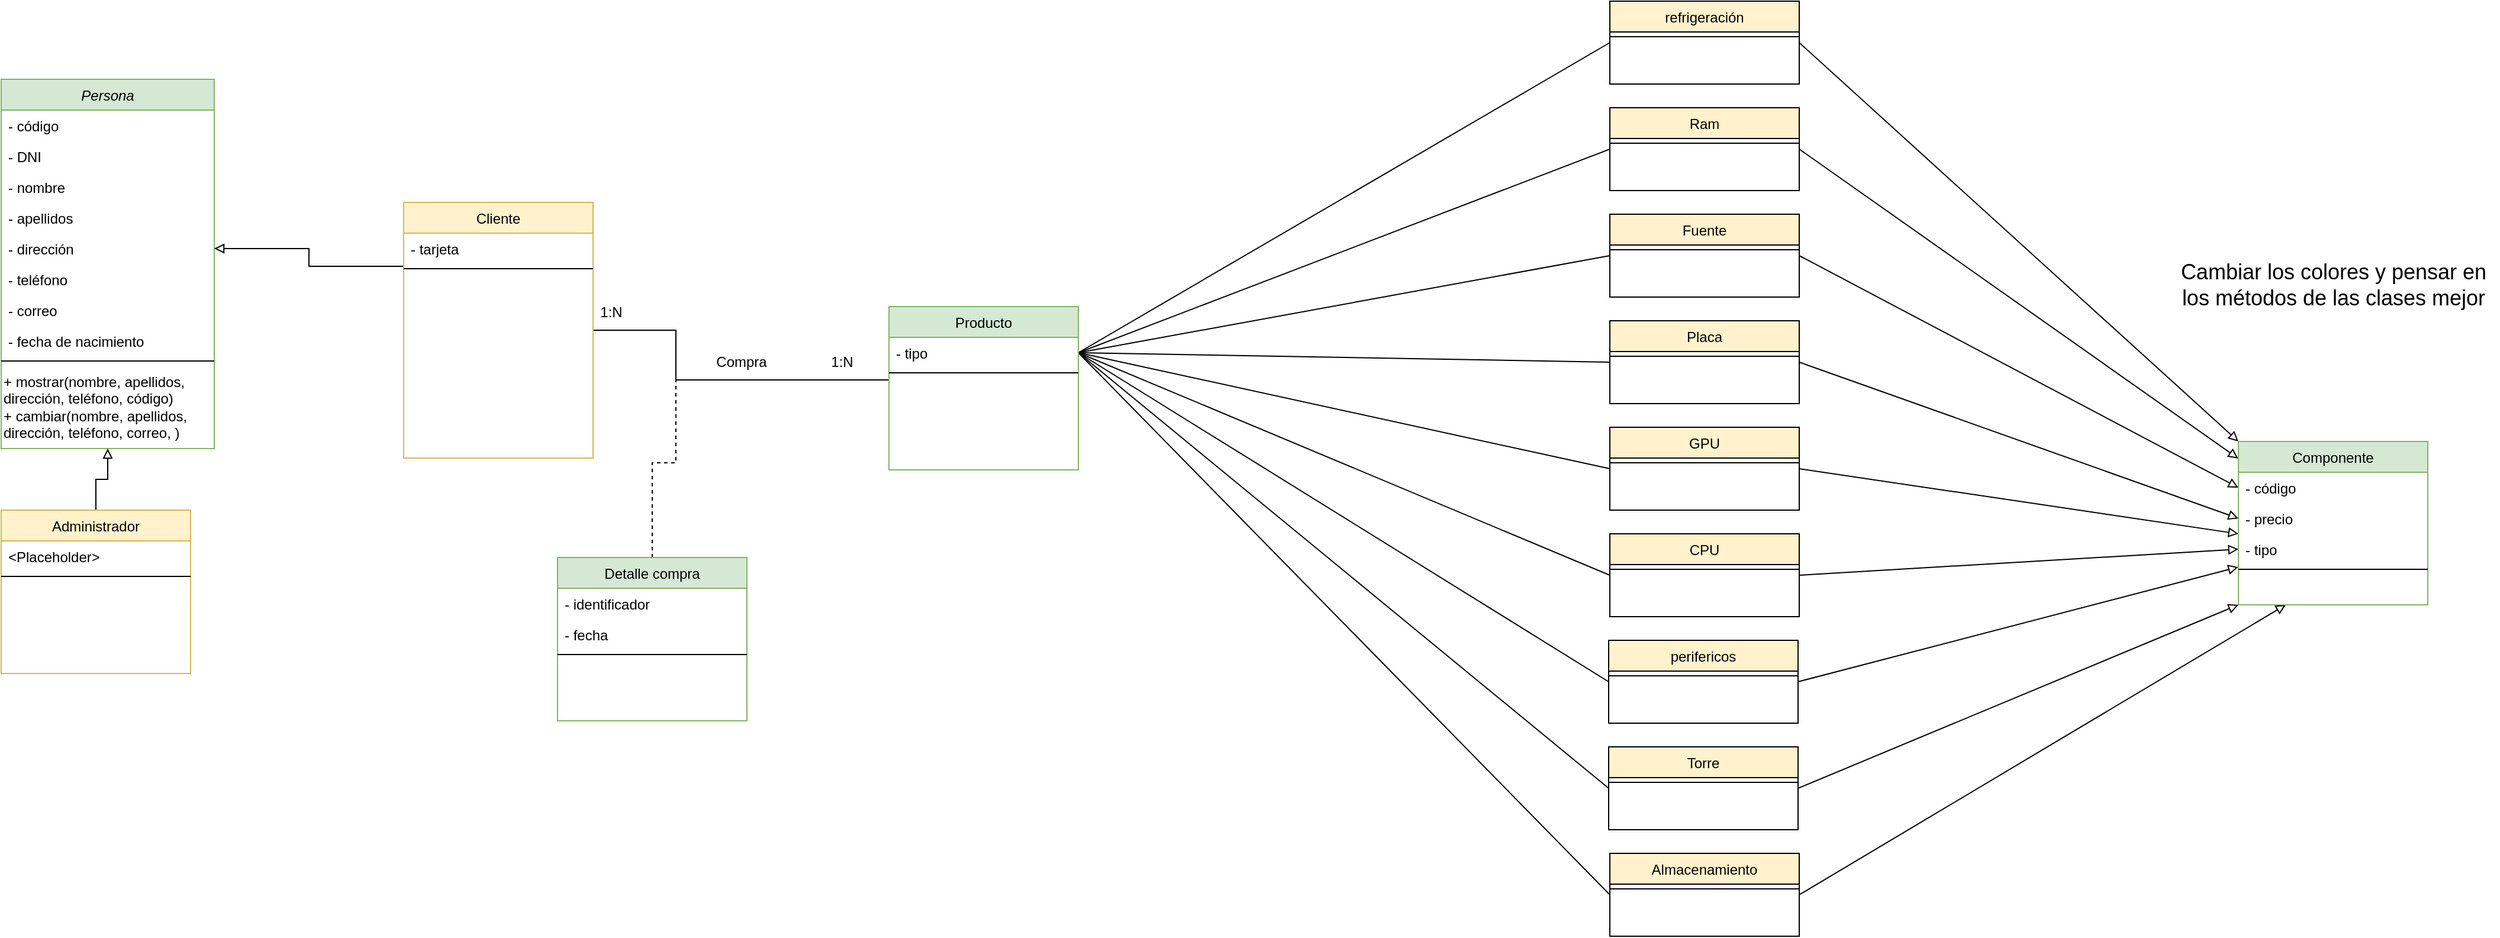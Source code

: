 <mxfile version="21.1.7" type="github">
  <diagram id="C5RBs43oDa-KdzZeNtuy" name="Page-1">
    <mxGraphModel dx="1988" dy="670" grid="1" gridSize="10" guides="1" tooltips="1" connect="1" arrows="1" fold="1" page="1" pageScale="1" pageWidth="827" pageHeight="1169" math="0" shadow="0">
      <root>
        <mxCell id="WIyWlLk6GJQsqaUBKTNV-0" />
        <mxCell id="WIyWlLk6GJQsqaUBKTNV-1" parent="WIyWlLk6GJQsqaUBKTNV-0" />
        <mxCell id="zkfFHV4jXpPFQw0GAbJ--0" value="Persona" style="swimlane;fontStyle=2;align=center;verticalAlign=top;childLayout=stackLayout;horizontal=1;startSize=26;horizontalStack=0;resizeParent=1;resizeLast=0;collapsible=1;marginBottom=0;rounded=0;shadow=0;strokeWidth=1;fillColor=#d5e8d4;strokeColor=#82b366;" parent="WIyWlLk6GJQsqaUBKTNV-1" vertex="1">
          <mxGeometry x="-390" y="96" width="180" height="312" as="geometry">
            <mxRectangle x="230" y="140" width="160" height="26" as="alternateBounds" />
          </mxGeometry>
        </mxCell>
        <mxCell id="zkfFHV4jXpPFQw0GAbJ--3" value="- código" style="text;align=left;verticalAlign=top;spacingLeft=4;spacingRight=4;overflow=hidden;rotatable=0;points=[[0,0.5],[1,0.5]];portConstraint=eastwest;rounded=0;shadow=0;html=0;" parent="zkfFHV4jXpPFQw0GAbJ--0" vertex="1">
          <mxGeometry y="26" width="180" height="26" as="geometry" />
        </mxCell>
        <mxCell id="zkfFHV4jXpPFQw0GAbJ--1" value="- DNI" style="text;align=left;verticalAlign=top;spacingLeft=4;spacingRight=4;overflow=hidden;rotatable=0;points=[[0,0.5],[1,0.5]];portConstraint=eastwest;" parent="zkfFHV4jXpPFQw0GAbJ--0" vertex="1">
          <mxGeometry y="52" width="180" height="26" as="geometry" />
        </mxCell>
        <mxCell id="4MYJ0ItXx68RaZfGaW5h-2" value="- nombre" style="text;align=left;verticalAlign=top;spacingLeft=4;spacingRight=4;overflow=hidden;rotatable=0;points=[[0,0.5],[1,0.5]];portConstraint=eastwest;rounded=0;shadow=0;html=0;" parent="zkfFHV4jXpPFQw0GAbJ--0" vertex="1">
          <mxGeometry y="78" width="180" height="26" as="geometry" />
        </mxCell>
        <mxCell id="zkfFHV4jXpPFQw0GAbJ--2" value="- apellidos" style="text;align=left;verticalAlign=top;spacingLeft=4;spacingRight=4;overflow=hidden;rotatable=0;points=[[0,0.5],[1,0.5]];portConstraint=eastwest;rounded=0;shadow=0;html=0;" parent="zkfFHV4jXpPFQw0GAbJ--0" vertex="1">
          <mxGeometry y="104" width="180" height="26" as="geometry" />
        </mxCell>
        <mxCell id="4MYJ0ItXx68RaZfGaW5h-1" value="- dirección" style="text;align=left;verticalAlign=top;spacingLeft=4;spacingRight=4;overflow=hidden;rotatable=0;points=[[0,0.5],[1,0.5]];portConstraint=eastwest;rounded=0;shadow=0;html=0;" parent="zkfFHV4jXpPFQw0GAbJ--0" vertex="1">
          <mxGeometry y="130" width="180" height="26" as="geometry" />
        </mxCell>
        <mxCell id="4MYJ0ItXx68RaZfGaW5h-0" value="- teléfono" style="text;align=left;verticalAlign=top;spacingLeft=4;spacingRight=4;overflow=hidden;rotatable=0;points=[[0,0.5],[1,0.5]];portConstraint=eastwest;rounded=0;shadow=0;html=0;" parent="zkfFHV4jXpPFQw0GAbJ--0" vertex="1">
          <mxGeometry y="156" width="180" height="26" as="geometry" />
        </mxCell>
        <mxCell id="4MYJ0ItXx68RaZfGaW5h-4" value="- correo" style="text;align=left;verticalAlign=top;spacingLeft=4;spacingRight=4;overflow=hidden;rotatable=0;points=[[0,0.5],[1,0.5]];portConstraint=eastwest;rounded=0;shadow=0;html=0;" parent="zkfFHV4jXpPFQw0GAbJ--0" vertex="1">
          <mxGeometry y="182" width="180" height="26" as="geometry" />
        </mxCell>
        <mxCell id="4MYJ0ItXx68RaZfGaW5h-3" value="- fecha de nacimiento" style="text;align=left;verticalAlign=top;spacingLeft=4;spacingRight=4;overflow=hidden;rotatable=0;points=[[0,0.5],[1,0.5]];portConstraint=eastwest;rounded=0;shadow=0;html=0;" parent="zkfFHV4jXpPFQw0GAbJ--0" vertex="1">
          <mxGeometry y="208" width="180" height="26" as="geometry" />
        </mxCell>
        <mxCell id="zkfFHV4jXpPFQw0GAbJ--4" value="" style="line;html=1;strokeWidth=1;align=left;verticalAlign=middle;spacingTop=-1;spacingLeft=3;spacingRight=3;rotatable=0;labelPosition=right;points=[];portConstraint=eastwest;" parent="zkfFHV4jXpPFQw0GAbJ--0" vertex="1">
          <mxGeometry y="234" width="180" height="8" as="geometry" />
        </mxCell>
        <mxCell id="GP4cnFo4gJphMpeITSDZ-38" value="+ mostrar(nombre, apellidos,&lt;br&gt;dirección, teléfono, código)&lt;br&gt;+ cambiar(nombre, apellidos, &lt;br&gt;dirección, teléfono, correo, )" style="text;html=1;align=left;verticalAlign=middle;resizable=0;points=[];autosize=1;strokeColor=none;fillColor=none;" vertex="1" parent="zkfFHV4jXpPFQw0GAbJ--0">
          <mxGeometry y="242" width="180" height="70" as="geometry" />
        </mxCell>
        <mxCell id="4MYJ0ItXx68RaZfGaW5h-38" style="edgeStyle=orthogonalEdgeStyle;rounded=0;orthogonalLoop=1;jettySize=auto;html=1;exitX=0.5;exitY=0;exitDx=0;exitDy=0;entryX=0.5;entryY=1;entryDx=0;entryDy=0;endArrow=block;endFill=0;" parent="WIyWlLk6GJQsqaUBKTNV-1" source="zkfFHV4jXpPFQw0GAbJ--6" target="zkfFHV4jXpPFQw0GAbJ--0" edge="1">
          <mxGeometry relative="1" as="geometry" />
        </mxCell>
        <mxCell id="zkfFHV4jXpPFQw0GAbJ--6" value="Administrador" style="swimlane;fontStyle=0;align=center;verticalAlign=top;childLayout=stackLayout;horizontal=1;startSize=26;horizontalStack=0;resizeParent=1;resizeLast=0;collapsible=1;marginBottom=0;rounded=0;shadow=0;strokeWidth=1;fillColor=#fff2cc;strokeColor=#d6b656;" parent="WIyWlLk6GJQsqaUBKTNV-1" vertex="1">
          <mxGeometry x="-390" y="460" width="160" height="138" as="geometry">
            <mxRectangle x="130" y="380" width="160" height="26" as="alternateBounds" />
          </mxGeometry>
        </mxCell>
        <mxCell id="zkfFHV4jXpPFQw0GAbJ--7" value="&lt;Placeholder&gt;" style="text;align=left;verticalAlign=top;spacingLeft=4;spacingRight=4;overflow=hidden;rotatable=0;points=[[0,0.5],[1,0.5]];portConstraint=eastwest;" parent="zkfFHV4jXpPFQw0GAbJ--6" vertex="1">
          <mxGeometry y="26" width="160" height="26" as="geometry" />
        </mxCell>
        <mxCell id="zkfFHV4jXpPFQw0GAbJ--9" value="" style="line;html=1;strokeWidth=1;align=left;verticalAlign=middle;spacingTop=-1;spacingLeft=3;spacingRight=3;rotatable=0;labelPosition=right;points=[];portConstraint=eastwest;" parent="zkfFHV4jXpPFQw0GAbJ--6" vertex="1">
          <mxGeometry y="52" width="160" height="8" as="geometry" />
        </mxCell>
        <mxCell id="4MYJ0ItXx68RaZfGaW5h-39" style="edgeStyle=orthogonalEdgeStyle;rounded=0;orthogonalLoop=1;jettySize=auto;html=1;exitX=0;exitY=0.25;exitDx=0;exitDy=0;entryX=1;entryY=0.5;entryDx=0;entryDy=0;endArrow=block;endFill=0;" parent="WIyWlLk6GJQsqaUBKTNV-1" source="zkfFHV4jXpPFQw0GAbJ--17" target="4MYJ0ItXx68RaZfGaW5h-1" edge="1">
          <mxGeometry relative="1" as="geometry" />
        </mxCell>
        <mxCell id="4MYJ0ItXx68RaZfGaW5h-40" style="edgeStyle=orthogonalEdgeStyle;rounded=0;orthogonalLoop=1;jettySize=auto;html=1;exitX=1;exitY=0.5;exitDx=0;exitDy=0;endArrow=none;endFill=0;entryX=0;entryY=0.5;entryDx=0;entryDy=0;" parent="WIyWlLk6GJQsqaUBKTNV-1" source="zkfFHV4jXpPFQw0GAbJ--17" target="4MYJ0ItXx68RaZfGaW5h-53" edge="1">
          <mxGeometry relative="1" as="geometry">
            <mxPoint x="300" y="360" as="targetPoint" />
            <Array as="points">
              <mxPoint x="180" y="308" />
              <mxPoint x="180" y="350" />
              <mxPoint x="360" y="350" />
            </Array>
          </mxGeometry>
        </mxCell>
        <mxCell id="zkfFHV4jXpPFQw0GAbJ--17" value="Cliente" style="swimlane;fontStyle=0;align=center;verticalAlign=top;childLayout=stackLayout;horizontal=1;startSize=26;horizontalStack=0;resizeParent=1;resizeLast=0;collapsible=1;marginBottom=0;rounded=0;shadow=0;strokeWidth=1;fillColor=#fff2cc;strokeColor=#d6b656;" parent="WIyWlLk6GJQsqaUBKTNV-1" vertex="1">
          <mxGeometry x="-50" y="200" width="160" height="216" as="geometry">
            <mxRectangle x="550" y="140" width="160" height="26" as="alternateBounds" />
          </mxGeometry>
        </mxCell>
        <mxCell id="zkfFHV4jXpPFQw0GAbJ--18" value="- tarjeta" style="text;align=left;verticalAlign=top;spacingLeft=4;spacingRight=4;overflow=hidden;rotatable=0;points=[[0,0.5],[1,0.5]];portConstraint=eastwest;" parent="zkfFHV4jXpPFQw0GAbJ--17" vertex="1">
          <mxGeometry y="26" width="160" height="26" as="geometry" />
        </mxCell>
        <mxCell id="zkfFHV4jXpPFQw0GAbJ--23" value="" style="line;html=1;strokeWidth=1;align=left;verticalAlign=middle;spacingTop=-1;spacingLeft=3;spacingRight=3;rotatable=0;labelPosition=right;points=[];portConstraint=eastwest;" parent="zkfFHV4jXpPFQw0GAbJ--17" vertex="1">
          <mxGeometry y="52" width="160" height="8" as="geometry" />
        </mxCell>
        <mxCell id="GP4cnFo4gJphMpeITSDZ-5" style="edgeStyle=none;rounded=0;orthogonalLoop=1;jettySize=auto;html=1;exitX=1;exitY=0.5;exitDx=0;exitDy=0;entryX=0;entryY=0.5;entryDx=0;entryDy=0;endArrow=block;endFill=0;" edge="1" parent="WIyWlLk6GJQsqaUBKTNV-1" source="4MYJ0ItXx68RaZfGaW5h-6" target="4MYJ0ItXx68RaZfGaW5h-31">
          <mxGeometry relative="1" as="geometry" />
        </mxCell>
        <mxCell id="GP4cnFo4gJphMpeITSDZ-14" style="edgeStyle=none;rounded=0;orthogonalLoop=1;jettySize=auto;html=1;exitX=0;exitY=0.5;exitDx=0;exitDy=0;entryX=1;entryY=0.5;entryDx=0;entryDy=0;endArrow=none;endFill=0;" edge="1" parent="WIyWlLk6GJQsqaUBKTNV-1" source="4MYJ0ItXx68RaZfGaW5h-6" target="4MYJ0ItXx68RaZfGaW5h-53">
          <mxGeometry relative="1" as="geometry">
            <mxPoint x="560" y="390" as="targetPoint" />
          </mxGeometry>
        </mxCell>
        <mxCell id="4MYJ0ItXx68RaZfGaW5h-6" value="Placa" style="swimlane;fontStyle=0;align=center;verticalAlign=top;childLayout=stackLayout;horizontal=1;startSize=26;horizontalStack=0;resizeParent=1;resizeLast=0;collapsible=1;marginBottom=0;rounded=0;shadow=0;strokeWidth=1;fillColor=#fff2cc;strokeColor=#000000;" parent="WIyWlLk6GJQsqaUBKTNV-1" vertex="1">
          <mxGeometry x="969" y="300" width="160" height="70" as="geometry">
            <mxRectangle x="130" y="380" width="160" height="26" as="alternateBounds" />
          </mxGeometry>
        </mxCell>
        <mxCell id="4MYJ0ItXx68RaZfGaW5h-8" value="" style="line;html=1;strokeWidth=1;align=left;verticalAlign=middle;spacingTop=-1;spacingLeft=3;spacingRight=3;rotatable=0;labelPosition=right;points=[];portConstraint=eastwest;fillColor=#fff2cc;strokeColor=#000000;" parent="4MYJ0ItXx68RaZfGaW5h-6" vertex="1">
          <mxGeometry y="26" width="160" height="8" as="geometry" />
        </mxCell>
        <mxCell id="GP4cnFo4gJphMpeITSDZ-6" style="edgeStyle=none;rounded=0;orthogonalLoop=1;jettySize=auto;html=1;exitX=1;exitY=0.5;exitDx=0;exitDy=0;entryX=0;entryY=0;entryDx=0;entryDy=0;entryPerimeter=0;endArrow=block;endFill=0;" edge="1" parent="WIyWlLk6GJQsqaUBKTNV-1" source="4MYJ0ItXx68RaZfGaW5h-9" target="4MYJ0ItXx68RaZfGaW5h-28">
          <mxGeometry relative="1" as="geometry" />
        </mxCell>
        <mxCell id="GP4cnFo4gJphMpeITSDZ-15" style="edgeStyle=none;rounded=0;orthogonalLoop=1;jettySize=auto;html=1;exitX=0;exitY=0.5;exitDx=0;exitDy=0;entryX=1;entryY=0.5;entryDx=0;entryDy=0;endArrow=none;endFill=0;" edge="1" parent="WIyWlLk6GJQsqaUBKTNV-1" source="4MYJ0ItXx68RaZfGaW5h-9" target="4MYJ0ItXx68RaZfGaW5h-53">
          <mxGeometry relative="1" as="geometry" />
        </mxCell>
        <mxCell id="4MYJ0ItXx68RaZfGaW5h-9" value="GPU" style="swimlane;fontStyle=0;align=center;verticalAlign=top;childLayout=stackLayout;horizontal=1;startSize=26;horizontalStack=0;resizeParent=1;resizeLast=0;collapsible=1;marginBottom=0;rounded=0;shadow=0;strokeWidth=1;fillColor=#fff2cc;strokeColor=#000000;" parent="WIyWlLk6GJQsqaUBKTNV-1" vertex="1">
          <mxGeometry x="969" y="390" width="160" height="70" as="geometry">
            <mxRectangle x="130" y="380" width="160" height="26" as="alternateBounds" />
          </mxGeometry>
        </mxCell>
        <mxCell id="4MYJ0ItXx68RaZfGaW5h-11" value="" style="line;html=1;strokeWidth=1;align=left;verticalAlign=middle;spacingTop=-1;spacingLeft=3;spacingRight=3;rotatable=0;labelPosition=right;points=[];portConstraint=eastwest;fillColor=#fff2cc;strokeColor=#000000;" parent="4MYJ0ItXx68RaZfGaW5h-9" vertex="1">
          <mxGeometry y="26" width="160" height="8" as="geometry" />
        </mxCell>
        <mxCell id="GP4cnFo4gJphMpeITSDZ-4" style="edgeStyle=none;rounded=0;orthogonalLoop=1;jettySize=auto;html=1;exitX=1;exitY=0.5;exitDx=0;exitDy=0;entryX=0;entryY=0.5;entryDx=0;entryDy=0;endArrow=block;endFill=0;" edge="1" parent="WIyWlLk6GJQsqaUBKTNV-1" source="4MYJ0ItXx68RaZfGaW5h-12" target="4MYJ0ItXx68RaZfGaW5h-30">
          <mxGeometry relative="1" as="geometry" />
        </mxCell>
        <mxCell id="GP4cnFo4gJphMpeITSDZ-13" style="edgeStyle=none;rounded=0;orthogonalLoop=1;jettySize=auto;html=1;exitX=0;exitY=0.5;exitDx=0;exitDy=0;entryX=1;entryY=0.5;entryDx=0;entryDy=0;endArrow=none;endFill=0;" edge="1" parent="WIyWlLk6GJQsqaUBKTNV-1" source="4MYJ0ItXx68RaZfGaW5h-12" target="4MYJ0ItXx68RaZfGaW5h-53">
          <mxGeometry relative="1" as="geometry">
            <mxPoint x="570" y="390" as="targetPoint" />
          </mxGeometry>
        </mxCell>
        <mxCell id="4MYJ0ItXx68RaZfGaW5h-12" value="Fuente" style="swimlane;fontStyle=0;align=center;verticalAlign=top;childLayout=stackLayout;horizontal=1;startSize=26;horizontalStack=0;resizeParent=1;resizeLast=0;collapsible=1;marginBottom=0;rounded=0;shadow=0;strokeWidth=1;fillColor=#fff2cc;strokeColor=#000000;" parent="WIyWlLk6GJQsqaUBKTNV-1" vertex="1">
          <mxGeometry x="969" y="210" width="160" height="70" as="geometry">
            <mxRectangle x="130" y="380" width="160" height="26" as="alternateBounds" />
          </mxGeometry>
        </mxCell>
        <mxCell id="4MYJ0ItXx68RaZfGaW5h-14" value="" style="line;html=1;strokeWidth=1;align=left;verticalAlign=middle;spacingTop=-1;spacingLeft=3;spacingRight=3;rotatable=0;labelPosition=right;points=[];portConstraint=eastwest;fillColor=#fff2cc;strokeColor=#000000;" parent="4MYJ0ItXx68RaZfGaW5h-12" vertex="1">
          <mxGeometry y="26" width="160" height="8" as="geometry" />
        </mxCell>
        <mxCell id="GP4cnFo4gJphMpeITSDZ-3" style="edgeStyle=none;rounded=0;orthogonalLoop=1;jettySize=auto;html=1;exitX=1;exitY=0.5;exitDx=0;exitDy=0;entryX=-0.001;entryY=0.104;entryDx=0;entryDy=0;entryPerimeter=0;endArrow=block;endFill=0;" edge="1" parent="WIyWlLk6GJQsqaUBKTNV-1" source="4MYJ0ItXx68RaZfGaW5h-15" target="4MYJ0ItXx68RaZfGaW5h-27">
          <mxGeometry relative="1" as="geometry" />
        </mxCell>
        <mxCell id="GP4cnFo4gJphMpeITSDZ-12" style="edgeStyle=none;rounded=0;orthogonalLoop=1;jettySize=auto;html=1;exitX=0;exitY=0.5;exitDx=0;exitDy=0;entryX=1;entryY=0.5;entryDx=0;entryDy=0;endArrow=none;endFill=0;" edge="1" parent="WIyWlLk6GJQsqaUBKTNV-1" source="4MYJ0ItXx68RaZfGaW5h-15" target="4MYJ0ItXx68RaZfGaW5h-53">
          <mxGeometry relative="1" as="geometry">
            <mxPoint x="640" y="400" as="targetPoint" />
          </mxGeometry>
        </mxCell>
        <mxCell id="4MYJ0ItXx68RaZfGaW5h-15" value="Ram" style="swimlane;fontStyle=0;align=center;verticalAlign=top;childLayout=stackLayout;horizontal=1;startSize=26;horizontalStack=0;resizeParent=1;resizeLast=0;collapsible=1;marginBottom=0;rounded=0;shadow=0;strokeWidth=1;fillColor=#fff2cc;strokeColor=#000000;" parent="WIyWlLk6GJQsqaUBKTNV-1" vertex="1">
          <mxGeometry x="969" y="120" width="160" height="70" as="geometry">
            <mxRectangle x="130" y="380" width="160" height="26" as="alternateBounds" />
          </mxGeometry>
        </mxCell>
        <mxCell id="4MYJ0ItXx68RaZfGaW5h-17" value="" style="line;html=1;strokeWidth=1;align=left;verticalAlign=middle;spacingTop=-1;spacingLeft=3;spacingRight=3;rotatable=0;labelPosition=right;points=[];portConstraint=eastwest;fillColor=#fff2cc;strokeColor=#000000;" parent="4MYJ0ItXx68RaZfGaW5h-15" vertex="1">
          <mxGeometry y="26" width="160" height="8" as="geometry" />
        </mxCell>
        <mxCell id="GP4cnFo4gJphMpeITSDZ-7" style="edgeStyle=none;rounded=0;orthogonalLoop=1;jettySize=auto;html=1;exitX=1;exitY=0.5;exitDx=0;exitDy=0;entryX=0;entryY=0.5;entryDx=0;entryDy=0;endArrow=block;endFill=0;" edge="1" parent="WIyWlLk6GJQsqaUBKTNV-1" source="4MYJ0ItXx68RaZfGaW5h-18" target="4MYJ0ItXx68RaZfGaW5h-28">
          <mxGeometry relative="1" as="geometry" />
        </mxCell>
        <mxCell id="GP4cnFo4gJphMpeITSDZ-16" style="edgeStyle=none;rounded=0;orthogonalLoop=1;jettySize=auto;html=1;exitX=0;exitY=0.5;exitDx=0;exitDy=0;entryX=1;entryY=0.5;entryDx=0;entryDy=0;endArrow=none;endFill=0;" edge="1" parent="WIyWlLk6GJQsqaUBKTNV-1" source="4MYJ0ItXx68RaZfGaW5h-18" target="4MYJ0ItXx68RaZfGaW5h-53">
          <mxGeometry relative="1" as="geometry">
            <mxPoint x="620" y="510" as="targetPoint" />
          </mxGeometry>
        </mxCell>
        <mxCell id="4MYJ0ItXx68RaZfGaW5h-18" value="CPU" style="swimlane;fontStyle=0;align=center;verticalAlign=top;childLayout=stackLayout;horizontal=1;startSize=26;horizontalStack=0;resizeParent=1;resizeLast=0;collapsible=1;marginBottom=0;rounded=0;shadow=0;strokeWidth=1;fillColor=#fff2cc;strokeColor=#000000;" parent="WIyWlLk6GJQsqaUBKTNV-1" vertex="1">
          <mxGeometry x="969" y="480" width="160" height="70" as="geometry">
            <mxRectangle x="130" y="380" width="160" height="26" as="alternateBounds" />
          </mxGeometry>
        </mxCell>
        <mxCell id="4MYJ0ItXx68RaZfGaW5h-20" value="" style="line;html=1;strokeWidth=1;align=left;verticalAlign=middle;spacingTop=-1;spacingLeft=3;spacingRight=3;rotatable=0;labelPosition=right;points=[];portConstraint=eastwest;fillColor=#fff2cc;strokeColor=#000000;" parent="4MYJ0ItXx68RaZfGaW5h-18" vertex="1">
          <mxGeometry y="26" width="160" height="8" as="geometry" />
        </mxCell>
        <mxCell id="GP4cnFo4gJphMpeITSDZ-1" style="rounded=0;orthogonalLoop=1;jettySize=auto;html=1;exitX=1;exitY=0.5;exitDx=0;exitDy=0;entryX=0;entryY=0;entryDx=0;entryDy=0;endArrow=block;endFill=0;" edge="1" parent="WIyWlLk6GJQsqaUBKTNV-1" source="4MYJ0ItXx68RaZfGaW5h-21" target="4MYJ0ItXx68RaZfGaW5h-27">
          <mxGeometry relative="1" as="geometry" />
        </mxCell>
        <mxCell id="GP4cnFo4gJphMpeITSDZ-11" style="edgeStyle=none;rounded=0;orthogonalLoop=1;jettySize=auto;html=1;exitX=0;exitY=0.5;exitDx=0;exitDy=0;entryX=1;entryY=0.5;entryDx=0;entryDy=0;endArrow=none;endFill=0;" edge="1" parent="WIyWlLk6GJQsqaUBKTNV-1" source="4MYJ0ItXx68RaZfGaW5h-21" target="4MYJ0ItXx68RaZfGaW5h-53">
          <mxGeometry relative="1" as="geometry" />
        </mxCell>
        <mxCell id="4MYJ0ItXx68RaZfGaW5h-21" value="refrigeración" style="swimlane;fontStyle=0;align=center;verticalAlign=top;childLayout=stackLayout;horizontal=1;startSize=26;horizontalStack=0;resizeParent=1;resizeLast=0;collapsible=1;marginBottom=0;rounded=0;shadow=0;strokeWidth=1;fillColor=#fff2cc;strokeColor=#000000;" parent="WIyWlLk6GJQsqaUBKTNV-1" vertex="1">
          <mxGeometry x="969" y="30" width="160" height="70" as="geometry">
            <mxRectangle x="130" y="380" width="160" height="26" as="alternateBounds" />
          </mxGeometry>
        </mxCell>
        <mxCell id="4MYJ0ItXx68RaZfGaW5h-23" value="" style="line;html=1;strokeWidth=1;align=left;verticalAlign=middle;spacingTop=-1;spacingLeft=3;spacingRight=3;rotatable=0;labelPosition=right;points=[];portConstraint=eastwest;fillColor=#fff2cc;strokeColor=#000000;" parent="4MYJ0ItXx68RaZfGaW5h-21" vertex="1">
          <mxGeometry y="26" width="160" height="8" as="geometry" />
        </mxCell>
        <mxCell id="GP4cnFo4gJphMpeITSDZ-10" style="edgeStyle=none;rounded=0;orthogonalLoop=1;jettySize=auto;html=1;exitX=1;exitY=0.5;exitDx=0;exitDy=0;entryX=0.25;entryY=1;entryDx=0;entryDy=0;endArrow=block;endFill=0;" edge="1" parent="WIyWlLk6GJQsqaUBKTNV-1" source="4MYJ0ItXx68RaZfGaW5h-24" target="4MYJ0ItXx68RaZfGaW5h-27">
          <mxGeometry relative="1" as="geometry" />
        </mxCell>
        <mxCell id="GP4cnFo4gJphMpeITSDZ-19" style="edgeStyle=none;rounded=0;orthogonalLoop=1;jettySize=auto;html=1;exitX=0;exitY=0.5;exitDx=0;exitDy=0;entryX=1;entryY=0.5;entryDx=0;entryDy=0;endArrow=none;endFill=0;" edge="1" parent="WIyWlLk6GJQsqaUBKTNV-1" source="4MYJ0ItXx68RaZfGaW5h-24" target="4MYJ0ItXx68RaZfGaW5h-53">
          <mxGeometry relative="1" as="geometry" />
        </mxCell>
        <mxCell id="4MYJ0ItXx68RaZfGaW5h-24" value="Almacenamiento" style="swimlane;fontStyle=0;align=center;verticalAlign=top;childLayout=stackLayout;horizontal=1;startSize=26;horizontalStack=0;resizeParent=1;resizeLast=0;collapsible=1;marginBottom=0;rounded=0;shadow=0;strokeWidth=1;fillColor=#fff2cc;strokeColor=#000000;" parent="WIyWlLk6GJQsqaUBKTNV-1" vertex="1">
          <mxGeometry x="969" y="750" width="160" height="70" as="geometry">
            <mxRectangle x="130" y="380" width="160" height="26" as="alternateBounds" />
          </mxGeometry>
        </mxCell>
        <mxCell id="4MYJ0ItXx68RaZfGaW5h-26" value="" style="line;html=1;strokeWidth=1;align=left;verticalAlign=middle;spacingTop=-1;spacingLeft=3;spacingRight=3;rotatable=0;labelPosition=right;points=[];portConstraint=eastwest;fillColor=#fff2cc;strokeColor=#000000;" parent="4MYJ0ItXx68RaZfGaW5h-24" vertex="1">
          <mxGeometry y="26" width="160" height="8" as="geometry" />
        </mxCell>
        <mxCell id="4MYJ0ItXx68RaZfGaW5h-27" value="Componente" style="swimlane;fontStyle=0;align=center;verticalAlign=top;childLayout=stackLayout;horizontal=1;startSize=26;horizontalStack=0;resizeParent=1;resizeLast=0;collapsible=1;marginBottom=0;rounded=0;shadow=0;strokeWidth=1;fillColor=#d5e8d4;strokeColor=#82b366;" parent="WIyWlLk6GJQsqaUBKTNV-1" vertex="1">
          <mxGeometry x="1500" y="402" width="160" height="138" as="geometry">
            <mxRectangle x="130" y="380" width="160" height="26" as="alternateBounds" />
          </mxGeometry>
        </mxCell>
        <mxCell id="4MYJ0ItXx68RaZfGaW5h-30" value="- código" style="text;align=left;verticalAlign=top;spacingLeft=4;spacingRight=4;overflow=hidden;rotatable=0;points=[[0,0.5],[1,0.5]];portConstraint=eastwest;" parent="4MYJ0ItXx68RaZfGaW5h-27" vertex="1">
          <mxGeometry y="26" width="160" height="26" as="geometry" />
        </mxCell>
        <mxCell id="4MYJ0ItXx68RaZfGaW5h-31" value="- precio" style="text;align=left;verticalAlign=top;spacingLeft=4;spacingRight=4;overflow=hidden;rotatable=0;points=[[0,0.5],[1,0.5]];portConstraint=eastwest;" parent="4MYJ0ItXx68RaZfGaW5h-27" vertex="1">
          <mxGeometry y="52" width="160" height="26" as="geometry" />
        </mxCell>
        <mxCell id="4MYJ0ItXx68RaZfGaW5h-28" value="- tipo" style="text;align=left;verticalAlign=top;spacingLeft=4;spacingRight=4;overflow=hidden;rotatable=0;points=[[0,0.5],[1,0.5]];portConstraint=eastwest;" parent="4MYJ0ItXx68RaZfGaW5h-27" vertex="1">
          <mxGeometry y="78" width="160" height="26" as="geometry" />
        </mxCell>
        <mxCell id="4MYJ0ItXx68RaZfGaW5h-29" value="" style="line;html=1;strokeWidth=1;align=left;verticalAlign=middle;spacingTop=-1;spacingLeft=3;spacingRight=3;rotatable=0;labelPosition=right;points=[];portConstraint=eastwest;" parent="4MYJ0ItXx68RaZfGaW5h-27" vertex="1">
          <mxGeometry y="104" width="160" height="8" as="geometry" />
        </mxCell>
        <mxCell id="GP4cnFo4gJphMpeITSDZ-8" style="edgeStyle=none;rounded=0;orthogonalLoop=1;jettySize=auto;html=1;exitX=1;exitY=0.5;exitDx=0;exitDy=0;entryX=-0.001;entryY=1.081;entryDx=0;entryDy=0;entryPerimeter=0;endArrow=block;endFill=0;" edge="1" parent="WIyWlLk6GJQsqaUBKTNV-1" source="4MYJ0ItXx68RaZfGaW5h-32" target="4MYJ0ItXx68RaZfGaW5h-28">
          <mxGeometry relative="1" as="geometry" />
        </mxCell>
        <mxCell id="GP4cnFo4gJphMpeITSDZ-17" style="edgeStyle=none;rounded=0;orthogonalLoop=1;jettySize=auto;html=1;exitX=0;exitY=0.5;exitDx=0;exitDy=0;entryX=1;entryY=0.5;entryDx=0;entryDy=0;endArrow=none;endFill=0;" edge="1" parent="WIyWlLk6GJQsqaUBKTNV-1" source="4MYJ0ItXx68RaZfGaW5h-32" target="4MYJ0ItXx68RaZfGaW5h-53">
          <mxGeometry relative="1" as="geometry" />
        </mxCell>
        <mxCell id="4MYJ0ItXx68RaZfGaW5h-32" value="perifericos" style="swimlane;fontStyle=0;align=center;verticalAlign=top;childLayout=stackLayout;horizontal=1;startSize=26;horizontalStack=0;resizeParent=1;resizeLast=0;collapsible=1;marginBottom=0;rounded=0;shadow=0;strokeWidth=1;fillColor=#fff2cc;strokeColor=#000000;" parent="WIyWlLk6GJQsqaUBKTNV-1" vertex="1">
          <mxGeometry x="968" y="570" width="160" height="70" as="geometry">
            <mxRectangle x="130" y="380" width="160" height="26" as="alternateBounds" />
          </mxGeometry>
        </mxCell>
        <mxCell id="4MYJ0ItXx68RaZfGaW5h-34" value="" style="line;html=1;strokeWidth=1;align=left;verticalAlign=middle;spacingTop=-1;spacingLeft=3;spacingRight=3;rotatable=0;labelPosition=right;points=[];portConstraint=eastwest;fillColor=#fff2cc;strokeColor=#000000;" parent="4MYJ0ItXx68RaZfGaW5h-32" vertex="1">
          <mxGeometry y="26" width="160" height="8" as="geometry" />
        </mxCell>
        <mxCell id="GP4cnFo4gJphMpeITSDZ-9" style="edgeStyle=none;rounded=0;orthogonalLoop=1;jettySize=auto;html=1;exitX=1;exitY=0.5;exitDx=0;exitDy=0;entryX=0;entryY=1;entryDx=0;entryDy=0;endArrow=block;endFill=0;" edge="1" parent="WIyWlLk6GJQsqaUBKTNV-1" source="4MYJ0ItXx68RaZfGaW5h-35" target="4MYJ0ItXx68RaZfGaW5h-27">
          <mxGeometry relative="1" as="geometry" />
        </mxCell>
        <mxCell id="GP4cnFo4gJphMpeITSDZ-18" style="edgeStyle=none;rounded=0;orthogonalLoop=1;jettySize=auto;html=1;exitX=0;exitY=0.5;exitDx=0;exitDy=0;entryX=1;entryY=0.5;entryDx=0;entryDy=0;endArrow=none;endFill=0;" edge="1" parent="WIyWlLk6GJQsqaUBKTNV-1" source="4MYJ0ItXx68RaZfGaW5h-35" target="4MYJ0ItXx68RaZfGaW5h-53">
          <mxGeometry relative="1" as="geometry" />
        </mxCell>
        <mxCell id="4MYJ0ItXx68RaZfGaW5h-35" value="Torre" style="swimlane;fontStyle=0;align=center;verticalAlign=top;childLayout=stackLayout;horizontal=1;startSize=26;horizontalStack=0;resizeParent=1;resizeLast=0;collapsible=1;marginBottom=0;rounded=0;shadow=0;strokeWidth=1;fillColor=#fff2cc;strokeColor=#000000;" parent="WIyWlLk6GJQsqaUBKTNV-1" vertex="1">
          <mxGeometry x="968" y="660" width="160" height="70" as="geometry">
            <mxRectangle x="130" y="380" width="160" height="26" as="alternateBounds" />
          </mxGeometry>
        </mxCell>
        <mxCell id="4MYJ0ItXx68RaZfGaW5h-37" value="" style="line;html=1;strokeWidth=1;align=left;verticalAlign=middle;spacingTop=-1;spacingLeft=3;spacingRight=3;rotatable=0;labelPosition=right;points=[];portConstraint=eastwest;fillColor=#fff2cc;strokeColor=#000000;" parent="4MYJ0ItXx68RaZfGaW5h-35" vertex="1">
          <mxGeometry y="26" width="160" height="8" as="geometry" />
        </mxCell>
        <mxCell id="4MYJ0ItXx68RaZfGaW5h-41" value="Compra" style="text;html=1;align=center;verticalAlign=middle;resizable=0;points=[];autosize=1;strokeColor=none;fillColor=none;" parent="WIyWlLk6GJQsqaUBKTNV-1" vertex="1">
          <mxGeometry x="200" y="320" width="70" height="30" as="geometry" />
        </mxCell>
        <mxCell id="4MYJ0ItXx68RaZfGaW5h-42" value="1:N" style="text;html=1;align=center;verticalAlign=middle;resizable=0;points=[];autosize=1;strokeColor=none;fillColor=none;" parent="WIyWlLk6GJQsqaUBKTNV-1" vertex="1">
          <mxGeometry x="300" y="320" width="40" height="30" as="geometry" />
        </mxCell>
        <mxCell id="4MYJ0ItXx68RaZfGaW5h-43" value="1:N" style="text;html=1;align=center;verticalAlign=middle;resizable=0;points=[];autosize=1;strokeColor=none;fillColor=none;" parent="WIyWlLk6GJQsqaUBKTNV-1" vertex="1">
          <mxGeometry x="105" y="278" width="40" height="30" as="geometry" />
        </mxCell>
        <mxCell id="4MYJ0ItXx68RaZfGaW5h-49" style="edgeStyle=orthogonalEdgeStyle;rounded=0;orthogonalLoop=1;jettySize=auto;html=1;exitX=0.5;exitY=0;exitDx=0;exitDy=0;dashed=1;endArrow=none;endFill=0;" parent="WIyWlLk6GJQsqaUBKTNV-1" source="4MYJ0ItXx68RaZfGaW5h-44" edge="1">
          <mxGeometry relative="1" as="geometry">
            <mxPoint x="180" y="340" as="targetPoint" />
            <Array as="points">
              <mxPoint x="160" y="420" />
              <mxPoint x="180" y="420" />
            </Array>
          </mxGeometry>
        </mxCell>
        <mxCell id="4MYJ0ItXx68RaZfGaW5h-44" value="Detalle compra" style="swimlane;fontStyle=0;align=center;verticalAlign=top;childLayout=stackLayout;horizontal=1;startSize=26;horizontalStack=0;resizeParent=1;resizeLast=0;collapsible=1;marginBottom=0;rounded=0;shadow=0;strokeWidth=1;fillColor=#d5e8d4;strokeColor=#82b366;" parent="WIyWlLk6GJQsqaUBKTNV-1" vertex="1">
          <mxGeometry x="80" y="500" width="160" height="138" as="geometry">
            <mxRectangle x="130" y="380" width="160" height="26" as="alternateBounds" />
          </mxGeometry>
        </mxCell>
        <mxCell id="4MYJ0ItXx68RaZfGaW5h-46" value="- identificador" style="text;align=left;verticalAlign=top;spacingLeft=4;spacingRight=4;overflow=hidden;rotatable=0;points=[[0,0.5],[1,0.5]];portConstraint=eastwest;" parent="4MYJ0ItXx68RaZfGaW5h-44" vertex="1">
          <mxGeometry y="26" width="160" height="26" as="geometry" />
        </mxCell>
        <mxCell id="4MYJ0ItXx68RaZfGaW5h-45" value="- fecha" style="text;align=left;verticalAlign=top;spacingLeft=4;spacingRight=4;overflow=hidden;rotatable=0;points=[[0,0.5],[1,0.5]];portConstraint=eastwest;" parent="4MYJ0ItXx68RaZfGaW5h-44" vertex="1">
          <mxGeometry y="52" width="160" height="26" as="geometry" />
        </mxCell>
        <mxCell id="4MYJ0ItXx68RaZfGaW5h-48" value="" style="line;html=1;strokeWidth=1;align=left;verticalAlign=middle;spacingTop=-1;spacingLeft=3;spacingRight=3;rotatable=0;labelPosition=right;points=[];portConstraint=eastwest;" parent="4MYJ0ItXx68RaZfGaW5h-44" vertex="1">
          <mxGeometry y="78" width="160" height="8" as="geometry" />
        </mxCell>
        <mxCell id="4MYJ0ItXx68RaZfGaW5h-51" value="Producto" style="swimlane;fontStyle=0;align=center;verticalAlign=top;childLayout=stackLayout;horizontal=1;startSize=26;horizontalStack=0;resizeParent=1;resizeLast=0;collapsible=1;marginBottom=0;rounded=0;shadow=0;strokeWidth=1;fillColor=#d5e8d4;strokeColor=#82b366;" parent="WIyWlLk6GJQsqaUBKTNV-1" vertex="1">
          <mxGeometry x="360" y="288" width="160" height="138" as="geometry">
            <mxRectangle x="130" y="380" width="160" height="26" as="alternateBounds" />
          </mxGeometry>
        </mxCell>
        <mxCell id="4MYJ0ItXx68RaZfGaW5h-53" value="- tipo" style="text;align=left;verticalAlign=top;spacingLeft=4;spacingRight=4;overflow=hidden;rotatable=0;points=[[0,0.5],[1,0.5]];portConstraint=eastwest;" parent="4MYJ0ItXx68RaZfGaW5h-51" vertex="1">
          <mxGeometry y="26" width="160" height="26" as="geometry" />
        </mxCell>
        <mxCell id="4MYJ0ItXx68RaZfGaW5h-55" value="" style="line;html=1;strokeWidth=1;align=left;verticalAlign=middle;spacingTop=-1;spacingLeft=3;spacingRight=3;rotatable=0;labelPosition=right;points=[];portConstraint=eastwest;" parent="4MYJ0ItXx68RaZfGaW5h-51" vertex="1">
          <mxGeometry y="52" width="160" height="8" as="geometry" />
        </mxCell>
        <mxCell id="GP4cnFo4gJphMpeITSDZ-20" value="Cambiar los colores y pensar en &lt;br style=&quot;font-size: 18px;&quot;&gt;los métodos de las clases mejor" style="text;html=1;align=center;verticalAlign=middle;resizable=0;points=[];autosize=1;strokeColor=none;fillColor=none;fontSize=18;" vertex="1" parent="WIyWlLk6GJQsqaUBKTNV-1">
          <mxGeometry x="1440" y="240" width="280" height="60" as="geometry" />
        </mxCell>
      </root>
    </mxGraphModel>
  </diagram>
</mxfile>

